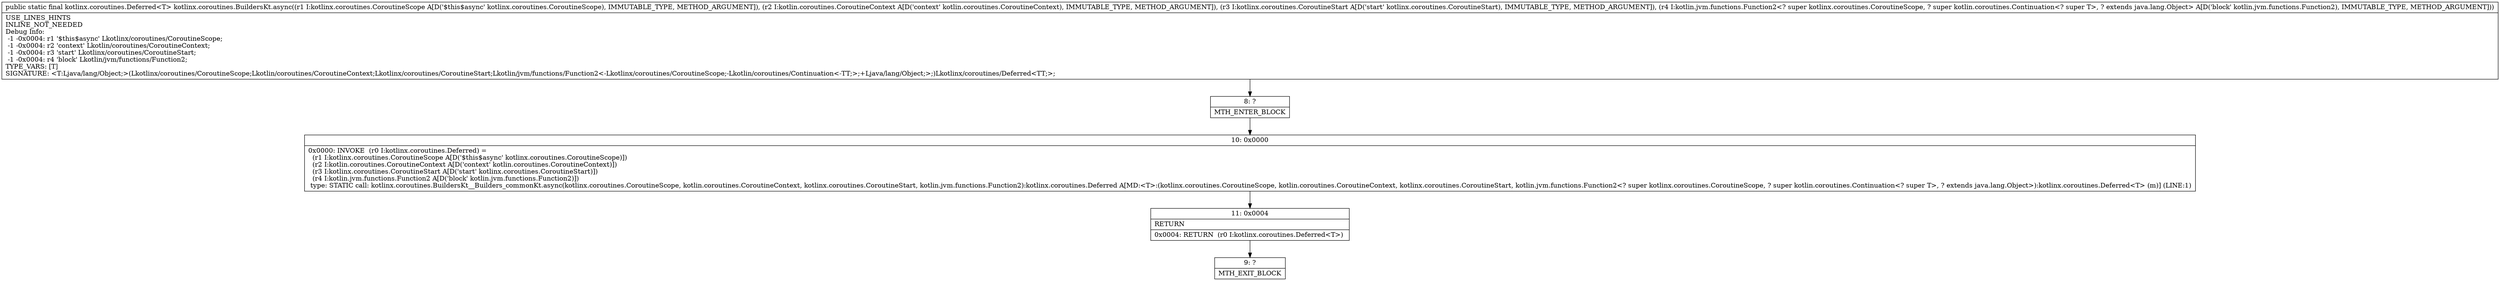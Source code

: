 digraph "CFG forkotlinx.coroutines.BuildersKt.async(Lkotlinx\/coroutines\/CoroutineScope;Lkotlin\/coroutines\/CoroutineContext;Lkotlinx\/coroutines\/CoroutineStart;Lkotlin\/jvm\/functions\/Function2;)Lkotlinx\/coroutines\/Deferred;" {
Node_8 [shape=record,label="{8\:\ ?|MTH_ENTER_BLOCK\l}"];
Node_10 [shape=record,label="{10\:\ 0x0000|0x0000: INVOKE  (r0 I:kotlinx.coroutines.Deferred) = \l  (r1 I:kotlinx.coroutines.CoroutineScope A[D('$this$async' kotlinx.coroutines.CoroutineScope)])\l  (r2 I:kotlin.coroutines.CoroutineContext A[D('context' kotlin.coroutines.CoroutineContext)])\l  (r3 I:kotlinx.coroutines.CoroutineStart A[D('start' kotlinx.coroutines.CoroutineStart)])\l  (r4 I:kotlin.jvm.functions.Function2 A[D('block' kotlin.jvm.functions.Function2)])\l type: STATIC call: kotlinx.coroutines.BuildersKt__Builders_commonKt.async(kotlinx.coroutines.CoroutineScope, kotlin.coroutines.CoroutineContext, kotlinx.coroutines.CoroutineStart, kotlin.jvm.functions.Function2):kotlinx.coroutines.Deferred A[MD:\<T\>:(kotlinx.coroutines.CoroutineScope, kotlin.coroutines.CoroutineContext, kotlinx.coroutines.CoroutineStart, kotlin.jvm.functions.Function2\<? super kotlinx.coroutines.CoroutineScope, ? super kotlin.coroutines.Continuation\<? super T\>, ? extends java.lang.Object\>):kotlinx.coroutines.Deferred\<T\> (m)] (LINE:1)\l}"];
Node_11 [shape=record,label="{11\:\ 0x0004|RETURN\l|0x0004: RETURN  (r0 I:kotlinx.coroutines.Deferred\<T\>) \l}"];
Node_9 [shape=record,label="{9\:\ ?|MTH_EXIT_BLOCK\l}"];
MethodNode[shape=record,label="{public static final kotlinx.coroutines.Deferred\<T\> kotlinx.coroutines.BuildersKt.async((r1 I:kotlinx.coroutines.CoroutineScope A[D('$this$async' kotlinx.coroutines.CoroutineScope), IMMUTABLE_TYPE, METHOD_ARGUMENT]), (r2 I:kotlin.coroutines.CoroutineContext A[D('context' kotlin.coroutines.CoroutineContext), IMMUTABLE_TYPE, METHOD_ARGUMENT]), (r3 I:kotlinx.coroutines.CoroutineStart A[D('start' kotlinx.coroutines.CoroutineStart), IMMUTABLE_TYPE, METHOD_ARGUMENT]), (r4 I:kotlin.jvm.functions.Function2\<? super kotlinx.coroutines.CoroutineScope, ? super kotlin.coroutines.Continuation\<? super T\>, ? extends java.lang.Object\> A[D('block' kotlin.jvm.functions.Function2), IMMUTABLE_TYPE, METHOD_ARGUMENT]))  | USE_LINES_HINTS\lINLINE_NOT_NEEDED\lDebug Info:\l  \-1 \-0x0004: r1 '$this$async' Lkotlinx\/coroutines\/CoroutineScope;\l  \-1 \-0x0004: r2 'context' Lkotlin\/coroutines\/CoroutineContext;\l  \-1 \-0x0004: r3 'start' Lkotlinx\/coroutines\/CoroutineStart;\l  \-1 \-0x0004: r4 'block' Lkotlin\/jvm\/functions\/Function2;\lTYPE_VARS: [T]\lSIGNATURE: \<T:Ljava\/lang\/Object;\>(Lkotlinx\/coroutines\/CoroutineScope;Lkotlin\/coroutines\/CoroutineContext;Lkotlinx\/coroutines\/CoroutineStart;Lkotlin\/jvm\/functions\/Function2\<\-Lkotlinx\/coroutines\/CoroutineScope;\-Lkotlin\/coroutines\/Continuation\<\-TT;\>;+Ljava\/lang\/Object;\>;)Lkotlinx\/coroutines\/Deferred\<TT;\>;\l}"];
MethodNode -> Node_8;Node_8 -> Node_10;
Node_10 -> Node_11;
Node_11 -> Node_9;
}

